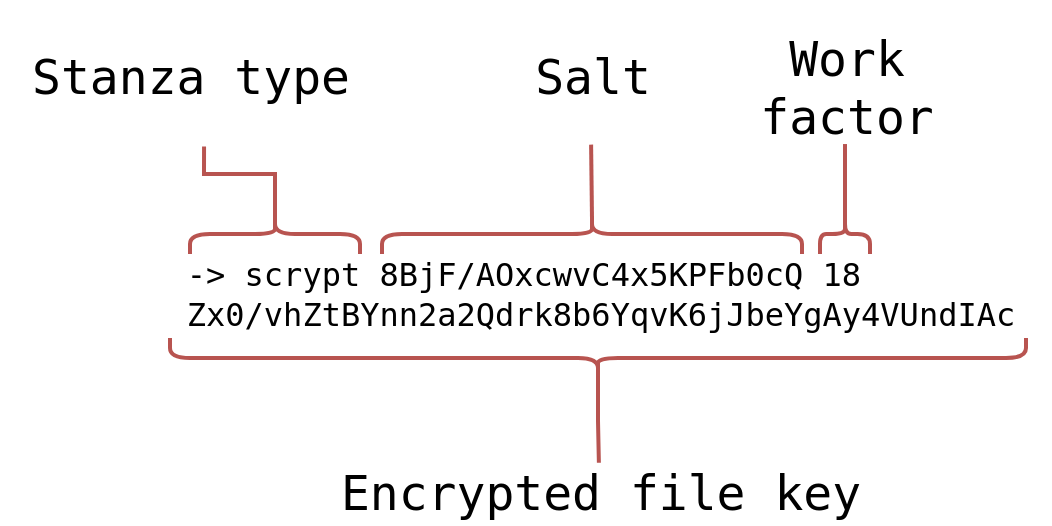 <mxfile version="19.0.3" type="device"><diagram id="u6gNT3ftv2p7hcPhSf9c" name="Page-1"><mxGraphModel dx="810" dy="423" grid="1" gridSize="10" guides="1" tooltips="1" connect="1" arrows="1" fold="1" page="1" pageScale="1" pageWidth="850" pageHeight="1100" math="0" shadow="0"><root><mxCell id="0"/><mxCell id="1" parent="0"/><mxCell id="GkQuiqReqd9lAq1lhXke-1" value="&lt;pre style=&quot;font-family: var(--colab-code-font-family); margin-top: 1em; margin-bottom: 1em; color: rgb(33, 33, 33); background-color: var(--code-cell-background); border: var(--colab-border-color); border-radius: 2px; padding: 12px 8px; overflow-x: auto; font-size: 16px; text-align: start;&quot;&gt;&lt;code style=&quot;&quot;&gt;&lt;span style=&quot;color: rgb(0, 0, 0);&quot; class=&quot;mtk1&quot;&gt;-&amp;gt;&amp;nbsp;scrypt&amp;nbsp;8BjF/AOxcwvC4x5KPFb0cQ&amp;nbsp;18&lt;/span&gt;&lt;br&gt;&lt;span style=&quot;color: rgb(0, 0, 0);&quot; class=&quot;mtk1&quot;&gt;Zx0/vhZtBYnn2a2Qdrk8b6YqvK6jJbeYgAy4VUndIAc&lt;/span&gt;&lt;/code&gt;&lt;/pre&gt;" style="text;html=1;align=center;verticalAlign=middle;resizable=0;points=[];autosize=1;strokeColor=none;fillColor=none;" vertex="1" parent="1"><mxGeometry x="135" y="130" width="450" height="90" as="geometry"/></mxCell><mxCell id="GkQuiqReqd9lAq1lhXke-10" style="edgeStyle=orthogonalEdgeStyle;rounded=0;orthogonalLoop=1;jettySize=auto;html=1;exitX=0.1;exitY=0.5;exitDx=0;exitDy=0;exitPerimeter=0;entryX=0.537;entryY=0.989;entryDx=0;entryDy=0;entryPerimeter=0;fontSize=24;endArrow=none;endFill=0;strokeWidth=2;fillColor=#f8cecc;strokeColor=#b85450;" edge="1" parent="1" source="GkQuiqReqd9lAq1lhXke-2" target="GkQuiqReqd9lAq1lhXke-3"><mxGeometry relative="1" as="geometry"/></mxCell><mxCell id="GkQuiqReqd9lAq1lhXke-2" value="" style="shape=curlyBracket;whiteSpace=wrap;html=1;rounded=1;fontSize=16;rotation=90;fillColor=#f8cecc;strokeColor=#b85450;strokeWidth=2;" vertex="1" parent="1"><mxGeometry x="187.5" y="102.5" width="20" height="85" as="geometry"/></mxCell><mxCell id="GkQuiqReqd9lAq1lhXke-3" value="&lt;pre style=&quot;margin-top: 1em; margin-bottom: 1em; background-color: var(--code-cell-background); border: var(--colab-border-color); border-radius: 2px; padding: 12px 8px; overflow-x: auto; text-align: start;&quot;&gt;&lt;font style=&quot;font-size: 24px;&quot;&gt;Stanza type&lt;/font&gt;&lt;/pre&gt;" style="text;html=1;align=center;verticalAlign=middle;resizable=0;points=[];autosize=1;strokeColor=none;fillColor=none;" vertex="1" parent="1"><mxGeometry x="60" y="32" width="190" height="70" as="geometry"/></mxCell><mxCell id="GkQuiqReqd9lAq1lhXke-12" style="edgeStyle=orthogonalEdgeStyle;rounded=0;orthogonalLoop=1;jettySize=auto;html=1;exitX=0.1;exitY=0.5;exitDx=0;exitDy=0;exitPerimeter=0;entryX=0.495;entryY=0.976;entryDx=0;entryDy=0;entryPerimeter=0;fontSize=24;endArrow=none;endFill=0;strokeWidth=2;fillColor=#f8cecc;strokeColor=#b85450;" edge="1" parent="1" source="GkQuiqReqd9lAq1lhXke-9" target="GkQuiqReqd9lAq1lhXke-11"><mxGeometry relative="1" as="geometry"/></mxCell><mxCell id="GkQuiqReqd9lAq1lhXke-9" value="" style="shape=curlyBracket;whiteSpace=wrap;html=1;rounded=1;fontSize=16;rotation=90;fillColor=#f8cecc;strokeColor=#b85450;strokeWidth=2;" vertex="1" parent="1"><mxGeometry x="346" y="40" width="20" height="210" as="geometry"/></mxCell><mxCell id="GkQuiqReqd9lAq1lhXke-11" value="&lt;pre style=&quot;margin-top: 1em; margin-bottom: 1em; background-color: var(--code-cell-background); border: var(--colab-border-color); border-radius: 2px; padding: 12px 8px; overflow-x: auto; text-align: start;&quot;&gt;&lt;font style=&quot;font-size: 24px;&quot;&gt;Salt&lt;/font&gt;&lt;/pre&gt;" style="text;html=1;align=center;verticalAlign=middle;resizable=0;points=[];autosize=1;strokeColor=none;fillColor=none;" vertex="1" parent="1"><mxGeometry x="311" y="32" width="90" height="70" as="geometry"/></mxCell><mxCell id="GkQuiqReqd9lAq1lhXke-18" style="edgeStyle=orthogonalEdgeStyle;rounded=0;orthogonalLoop=1;jettySize=auto;html=1;exitX=0.1;exitY=0.5;exitDx=0;exitDy=0;exitPerimeter=0;entryX=0.5;entryY=0.967;entryDx=0;entryDy=0;entryPerimeter=0;fontFamily=monospace;fontSize=24;endArrow=none;endFill=0;strokeWidth=2;fillColor=#f8cecc;strokeColor=#b85450;" edge="1" parent="1" source="GkQuiqReqd9lAq1lhXke-13" target="GkQuiqReqd9lAq1lhXke-16"><mxGeometry relative="1" as="geometry"/></mxCell><mxCell id="GkQuiqReqd9lAq1lhXke-13" value="" style="shape=curlyBracket;whiteSpace=wrap;html=1;rounded=1;fontSize=16;rotation=90;fillColor=#f8cecc;strokeColor=#b85450;strokeWidth=2;" vertex="1" parent="1"><mxGeometry x="472.5" y="132.5" width="20" height="25" as="geometry"/></mxCell><mxCell id="GkQuiqReqd9lAq1lhXke-14" value="&lt;p style=&quot;line-height: 1;&quot;&gt;&lt;/p&gt;&lt;pre style=&quot;margin-top: 1em; margin-bottom: 1em; background-color: var(--code-cell-background); border: var(--colab-border-color); border-radius: 2px; padding: 12px 8px; overflow-x: auto;&quot;&gt;&lt;br&gt;&lt;/pre&gt;&lt;p&gt;&lt;/p&gt;" style="text;html=1;align=center;verticalAlign=middle;resizable=0;points=[];autosize=1;strokeColor=none;fillColor=none;" vertex="1" parent="1"><mxGeometry x="467.5" y="32" width="30" height="70" as="geometry"/></mxCell><mxCell id="GkQuiqReqd9lAq1lhXke-16" value="&lt;font face=&quot;monospace&quot;&gt;Work&lt;br&gt;factor&lt;/font&gt;" style="text;html=1;align=center;verticalAlign=middle;resizable=0;points=[];autosize=1;strokeColor=none;fillColor=none;fontSize=24;" vertex="1" parent="1"><mxGeometry x="432.5" y="42" width="100" height="60" as="geometry"/></mxCell><mxCell id="GkQuiqReqd9lAq1lhXke-21" style="edgeStyle=orthogonalEdgeStyle;rounded=0;orthogonalLoop=1;jettySize=auto;html=1;exitX=0.1;exitY=0.5;exitDx=0;exitDy=0;exitPerimeter=0;entryX=0.498;entryY=-0.022;entryDx=0;entryDy=0;entryPerimeter=0;fontFamily=monospace;fontSize=24;endArrow=none;endFill=0;strokeWidth=2;fillColor=#f8cecc;strokeColor=#b85450;" edge="1" parent="1" source="GkQuiqReqd9lAq1lhXke-19" target="GkQuiqReqd9lAq1lhXke-20"><mxGeometry relative="1" as="geometry"/></mxCell><mxCell id="GkQuiqReqd9lAq1lhXke-19" value="" style="shape=curlyBracket;whiteSpace=wrap;html=1;rounded=1;fontSize=16;rotation=-90;fillColor=#f8cecc;strokeColor=#b85450;strokeWidth=2;" vertex="1" parent="1"><mxGeometry x="349" y="-7" width="20" height="428" as="geometry"/></mxCell><mxCell id="GkQuiqReqd9lAq1lhXke-20" value="&lt;font face=&quot;monospace&quot;&gt;Encrypted file key&lt;/font&gt;" style="text;html=1;align=center;verticalAlign=middle;resizable=0;points=[];autosize=1;strokeColor=none;fillColor=none;fontSize=24;" vertex="1" parent="1"><mxGeometry x="220" y="260" width="280" height="30" as="geometry"/></mxCell></root></mxGraphModel></diagram></mxfile>